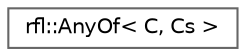 digraph "类继承关系图"
{
 // LATEX_PDF_SIZE
  bgcolor="transparent";
  edge [fontname=Helvetica,fontsize=10,labelfontname=Helvetica,labelfontsize=10];
  node [fontname=Helvetica,fontsize=10,shape=box,height=0.2,width=0.4];
  rankdir="LR";
  Node0 [id="Node000000",label="rfl::AnyOf\< C, Cs \>",height=0.2,width=0.4,color="grey40", fillcolor="white", style="filled",URL="$structrfl_1_1_any_of.html",tooltip="Requires that all of the contraints C and Cs be true."];
}
